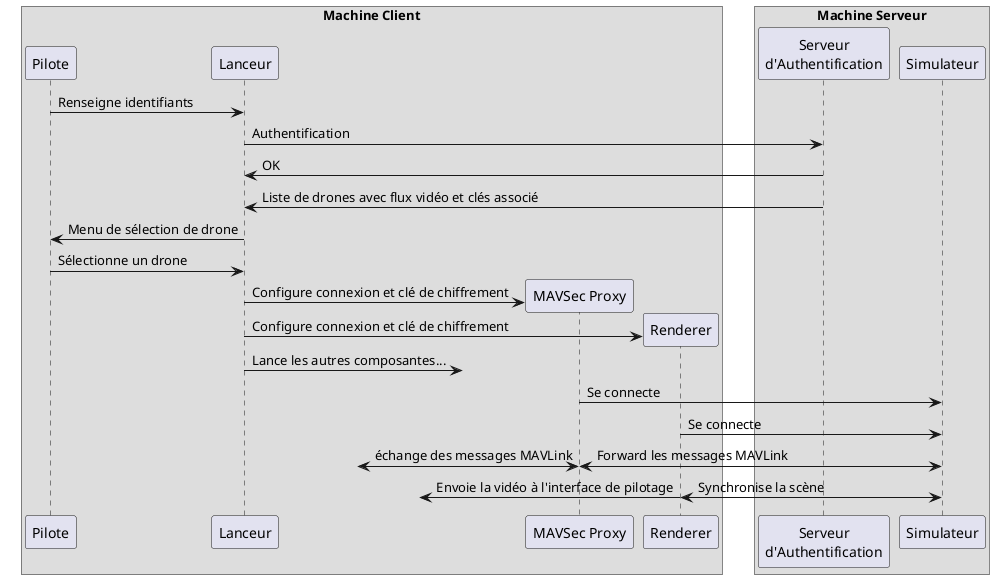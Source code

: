 @startuml

!pragma teoz true

skinparam BoxPadding 10

box "Machine Client"
    participant Pilote
    participant Lanceur
    participant "MAVSec Proxy" as ProxyClient
    participant Renderer
end box

box "Machine Serveur"
    participant "Serveur\nd'Authentification" as Auth
    participant Simulateur
end box

Pilote -> Lanceur : Renseigne identifiants
Lanceur -> Auth : Authentification
Auth -> Lanceur : OK
Auth -> Lanceur : Liste de drones avec flux vidéo et clés associé
Lanceur -> Pilote : Menu de sélection de drone
Pilote -> Lanceur : Sélectionne un drone

Lanceur -> ProxyClient ** : Configure connexion et clé de chiffrement
Lanceur -> Renderer ** : Configure connexion et clé de chiffrement
Lanceur ->? : Lance les autres composantes...

ProxyClient -> Simulateur : Se connecte
Renderer -> Simulateur : Se connecte

?<-> ProxyClient : échange des messages MAVLink
& ProxyClient <-> Simulateur : Forward les messages MAVLink
Renderer <-> Simulateur : Synchronise la scène
& ?<- Renderer : Envoie la vidéo à l'interface de pilotage

@enduml
